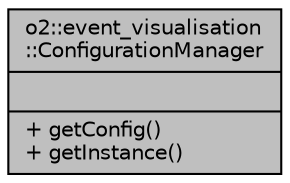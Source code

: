 digraph "o2::event_visualisation::ConfigurationManager"
{
 // INTERACTIVE_SVG=YES
  bgcolor="transparent";
  edge [fontname="Helvetica",fontsize="10",labelfontname="Helvetica",labelfontsize="10"];
  node [fontname="Helvetica",fontsize="10",shape=record];
  Node1 [label="{o2::event_visualisation\l::ConfigurationManager\n||+ getConfig()\l+ getInstance()\l}",height=0.2,width=0.4,color="black", fillcolor="grey75", style="filled", fontcolor="black"];
}
